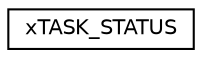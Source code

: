 digraph "Graphical Class Hierarchy"
{
  edge [fontname="Helvetica",fontsize="10",labelfontname="Helvetica",labelfontsize="10"];
  node [fontname="Helvetica",fontsize="10",shape=record];
  rankdir="LR";
  Node1 [label="xTASK_STATUS",height=0.2,width=0.4,color="black", fillcolor="white", style="filled",URL="$d1/d79/structxTASK__STATUS.html"];
}
